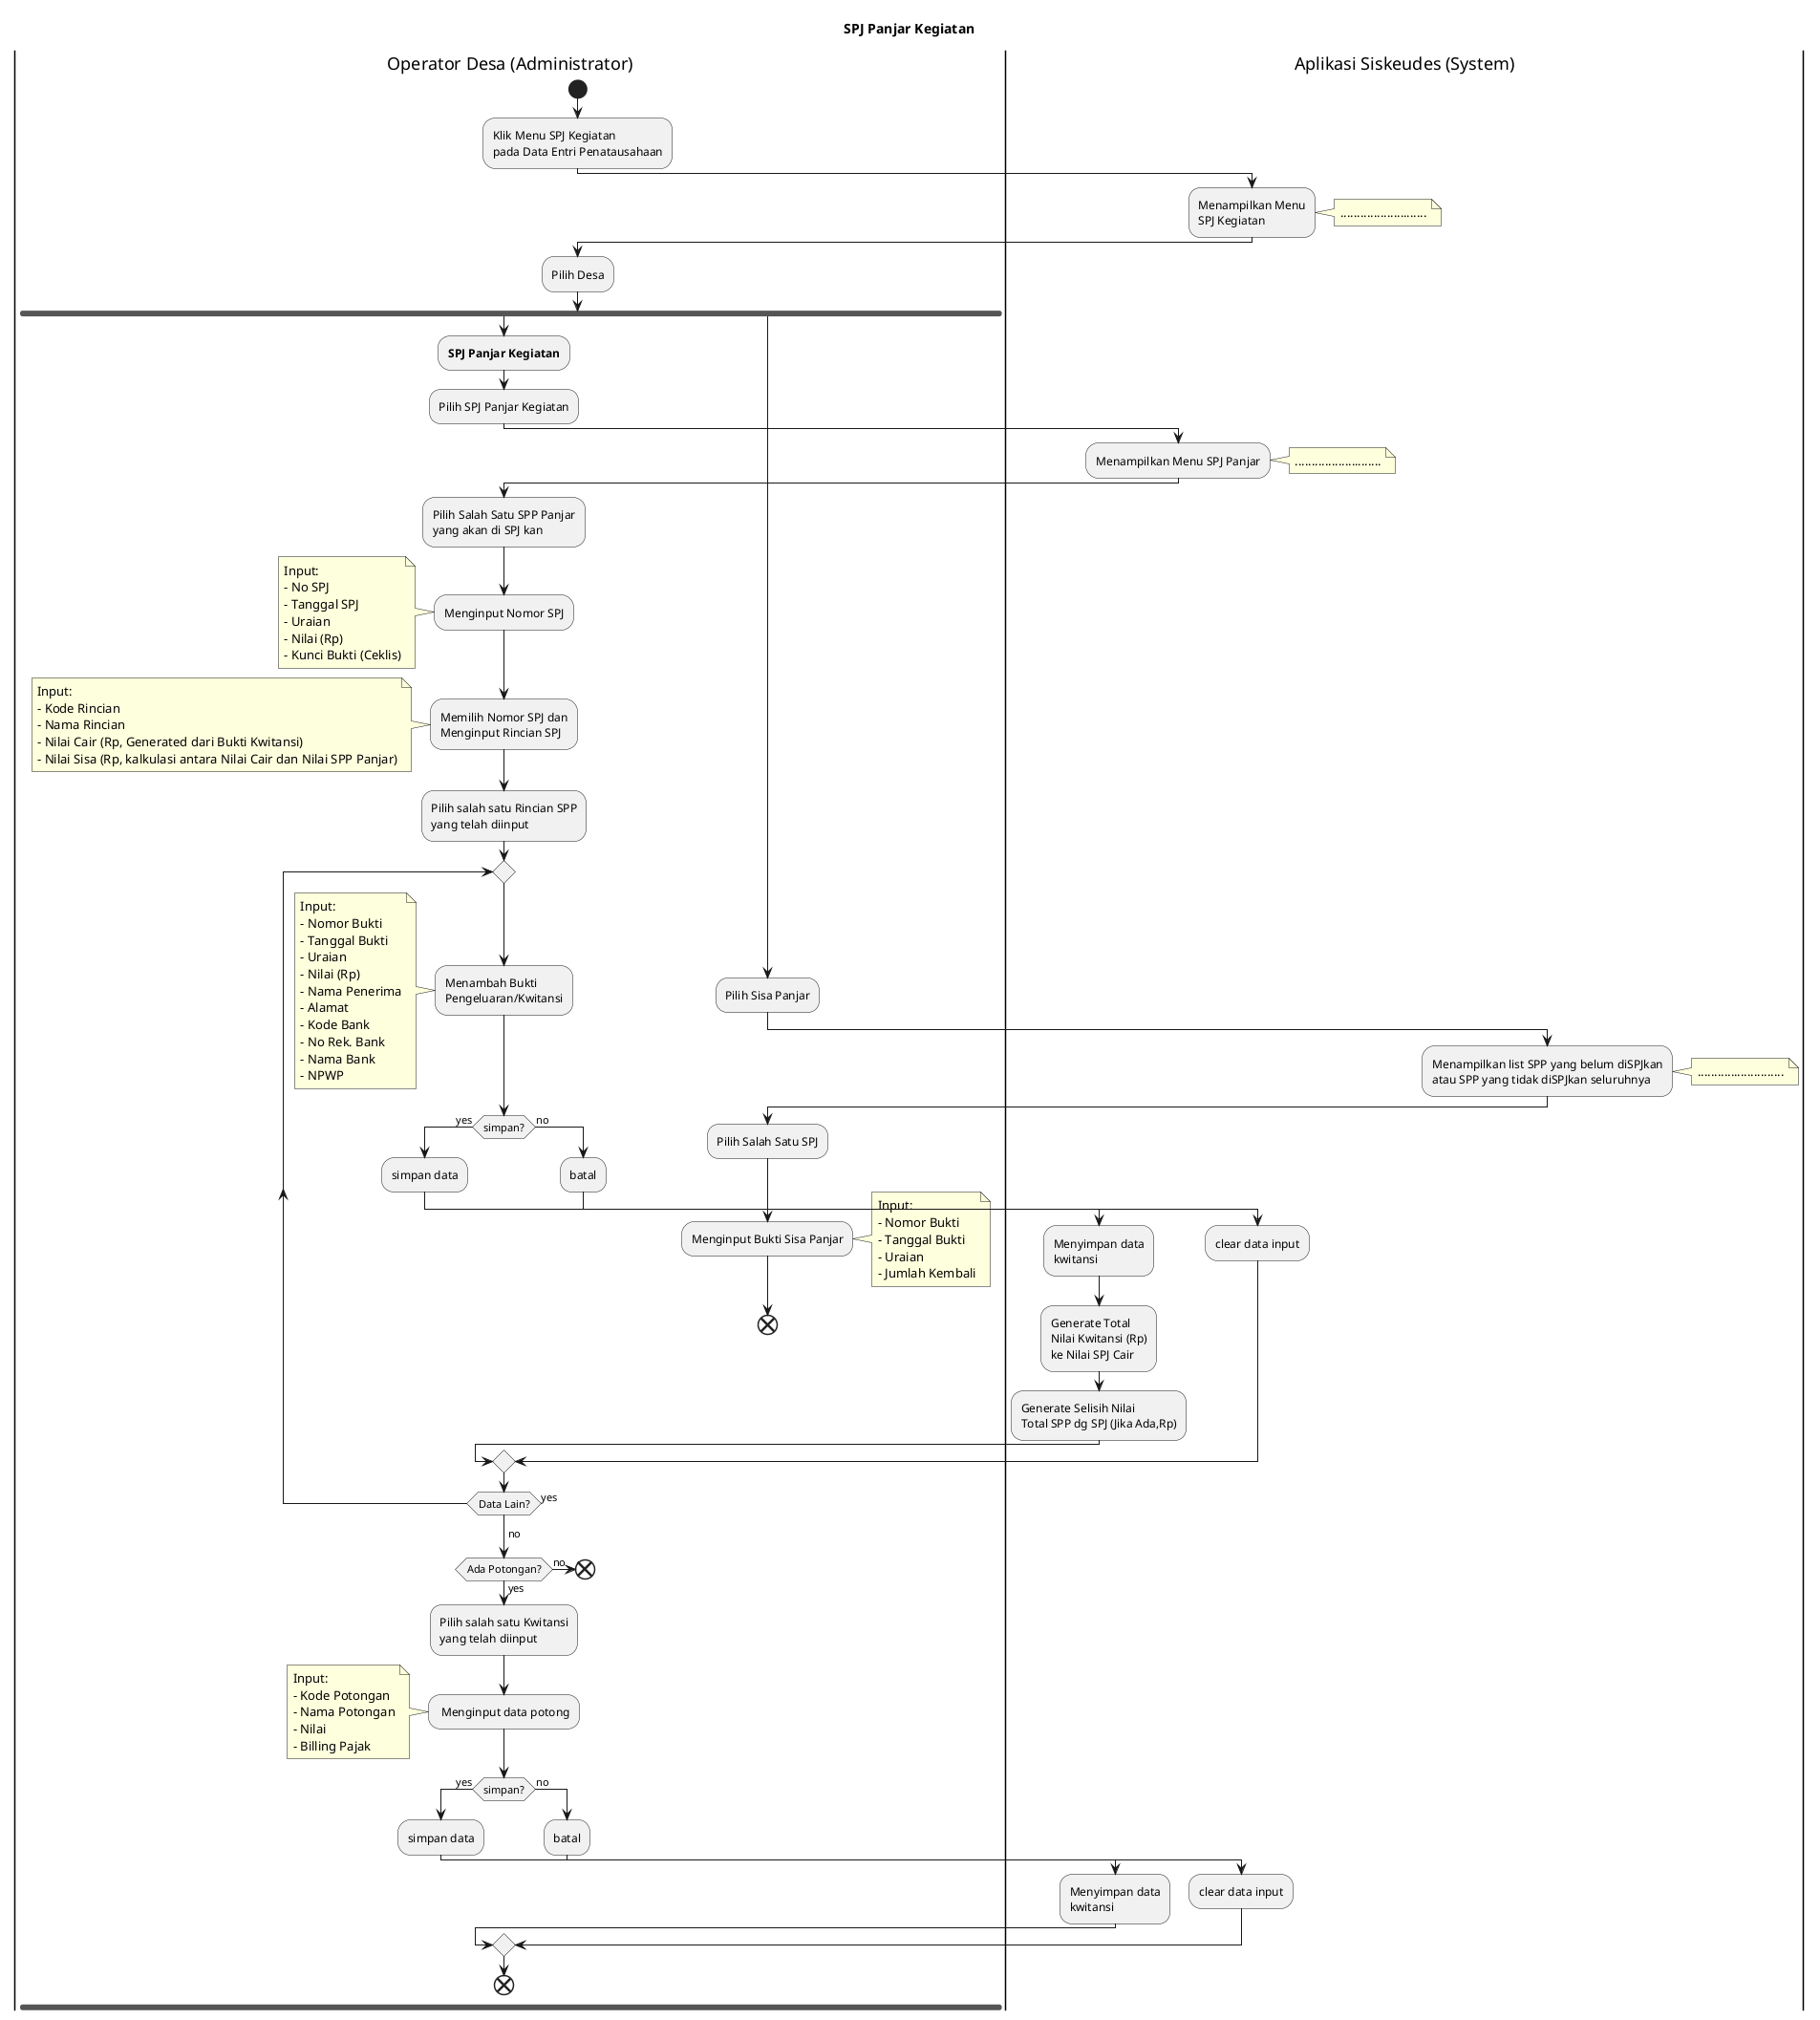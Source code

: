 @startuml
title "SPJ Panjar Kegiatan"
|Operator Desa (Administrator)|
start
:Klik Menu SPJ Kegiatan
pada Data Entri Penatausahaan;
|Aplikasi Siskeudes (System)|
:Menampilkan Menu
SPJ Kegiatan;
note right
    ..........................
end note

|Operator Desa (Administrator)|
:Pilih Desa;
fork
    :**SPJ Panjar Kegiatan**;
    :Pilih SPJ Panjar Kegiatan;
    |Aplikasi Siskeudes (System)|
    :Menampilkan Menu SPJ Panjar;
    note right
        ..........................
    end note
    |Operator Desa (Administrator)|
    :Pilih Salah Satu SPP Panjar
    yang akan di SPJ kan;
    :Menginput Nomor SPJ;
    note left
        Input:
        - No SPJ
        - Tanggal SPJ
        - Uraian
        - Nilai (Rp)
        - Kunci Bukti (Ceklis)
    end note
    :Memilih Nomor SPJ dan
    Menginput Rincian SPJ;
    note left
        Input:
        - Kode Rincian
        - Nama Rincian
        - Nilai Cair (Rp, Generated dari Bukti Kwitansi)
        - Nilai Sisa (Rp, kalkulasi antara Nilai Cair dan Nilai SPP Panjar)
    end note
    |Operator Desa (Administrator)|
    :Pilih salah satu Rincian SPP
    yang telah diinput;

    repeat
        :Menambah Bukti
        Pengeluaran/Kwitansi;
        note left
            Input:
            - Nomor Bukti
            - Tanggal Bukti
            - Uraian
            - Nilai (Rp)
            - Nama Penerima
            - Alamat
            - Kode Bank
            - No Rek. Bank
            - Nama Bank
            - NPWP
        end note
        if (simpan?) then (yes)
            :simpan data;
            |Aplikasi Siskeudes (System)|
            :Menyimpan data
            kwitansi;
            :Generate Total
            Nilai Kwitansi (Rp)
            ke Nilai SPJ Cair;
            :Generate Selisih Nilai
            Total SPP dg SPJ (Jika Ada,Rp);

        else (no)
            |Operator Desa (Administrator)|
            :batal;
            |Aplikasi Siskeudes (System)|
            :clear data input;
        endif
        |Operator Desa (Administrator)|
    repeat while (Data Lain?) is (yes)
    ->no;

    |Operator Desa (Administrator)|
    if (Ada Potongan?) then (yes)

        :Pilih salah satu Kwitansi
        yang telah diinput;
        : Menginput data potong;
        note left
            Input:
            - Kode Potongan
            - Nama Potongan
            - Nilai
            - Billing Pajak
        end note
    else (no)
        end
    endif
    if (simpan?) then (yes)
        :simpan data;
        |Aplikasi Siskeudes (System)|
        :Menyimpan data
        kwitansi;

    else (no)
        |Operator Desa (Administrator)|
        :batal;
        |Aplikasi Siskeudes (System)|
        :clear data input;
        |Operator Desa (Administrator)|
    endif
    end
fork again

    |Operator Desa (Administrator)|
    :Pilih Sisa Panjar;
    |Aplikasi Siskeudes (System)|
    :Menampilkan list SPP yang belum diSPJkan
    atau SPP yang tidak diSPJkan seluruhnya;
    note right
        ..........................
    end note
    |Operator Desa (Administrator)|
    :Pilih Salah Satu SPJ;
    :Menginput Bukti Sisa Panjar;
    note right
    Input:
    - Nomor Bukti
    - Tanggal Bukti
    - Uraian
    - Jumlah Kembali
    end note
    end
    @enduml